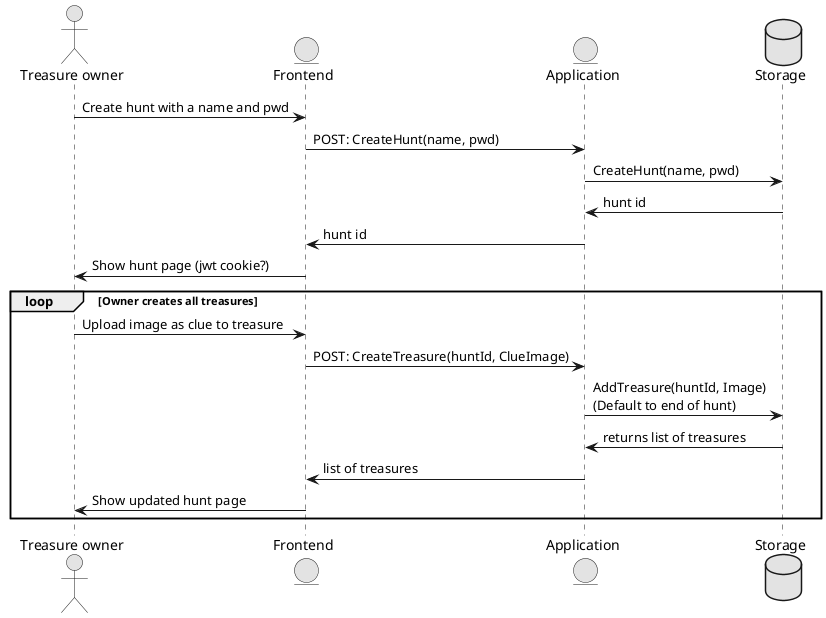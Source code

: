 @startuml Usecase
skinparam monochrome true
Actor "Treasure owner" as owner
Entity "Frontend" as fe
Entity "Application" as app
Database "Storage" as db
owner -> fe: Create hunt with a name and pwd
fe -> app: POST: CreateHunt(name, pwd)
app -> db: CreateHunt(name, pwd)
app <- db: hunt id
fe <- app: hunt id
fe -> owner: Show hunt page (jwt cookie?)
loop Owner creates all treasures
    owner -> fe: Upload image as clue to treasure
    fe -> app: POST: CreateTreasure(huntId, ClueImage)
    app -> db: AddTreasure(huntId, Image)\n(Default to end of hunt)
    app <- db: returns list of treasures
    fe <- app: list of treasures
    owner <- fe: Show updated hunt page
end
@enduml
